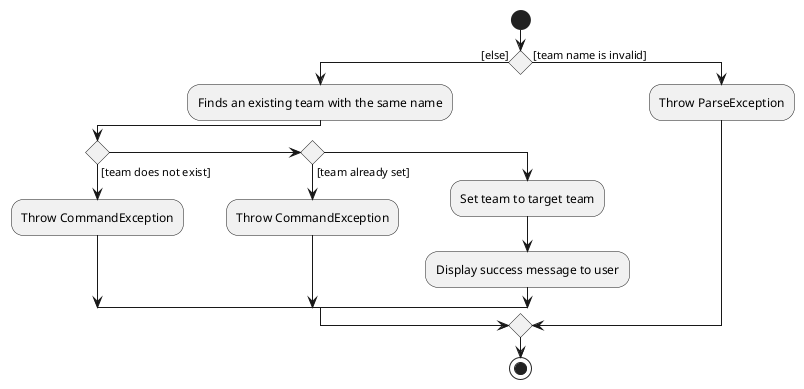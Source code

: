 @startuml
'https://plantuml.com/activity-diagram-beta

start
if () then ([else])
    :Finds an existing team with the same name;
    if () then ([team does not exist])
        :Throw CommandException;
    elseif () then ([team already set])
        :Throw CommandException;
    else ()
        :Set team to target team;
        :Display success message to user;
    endif
else ([team name is invalid])
    :Throw ParseException;
endif

stop


@enduml